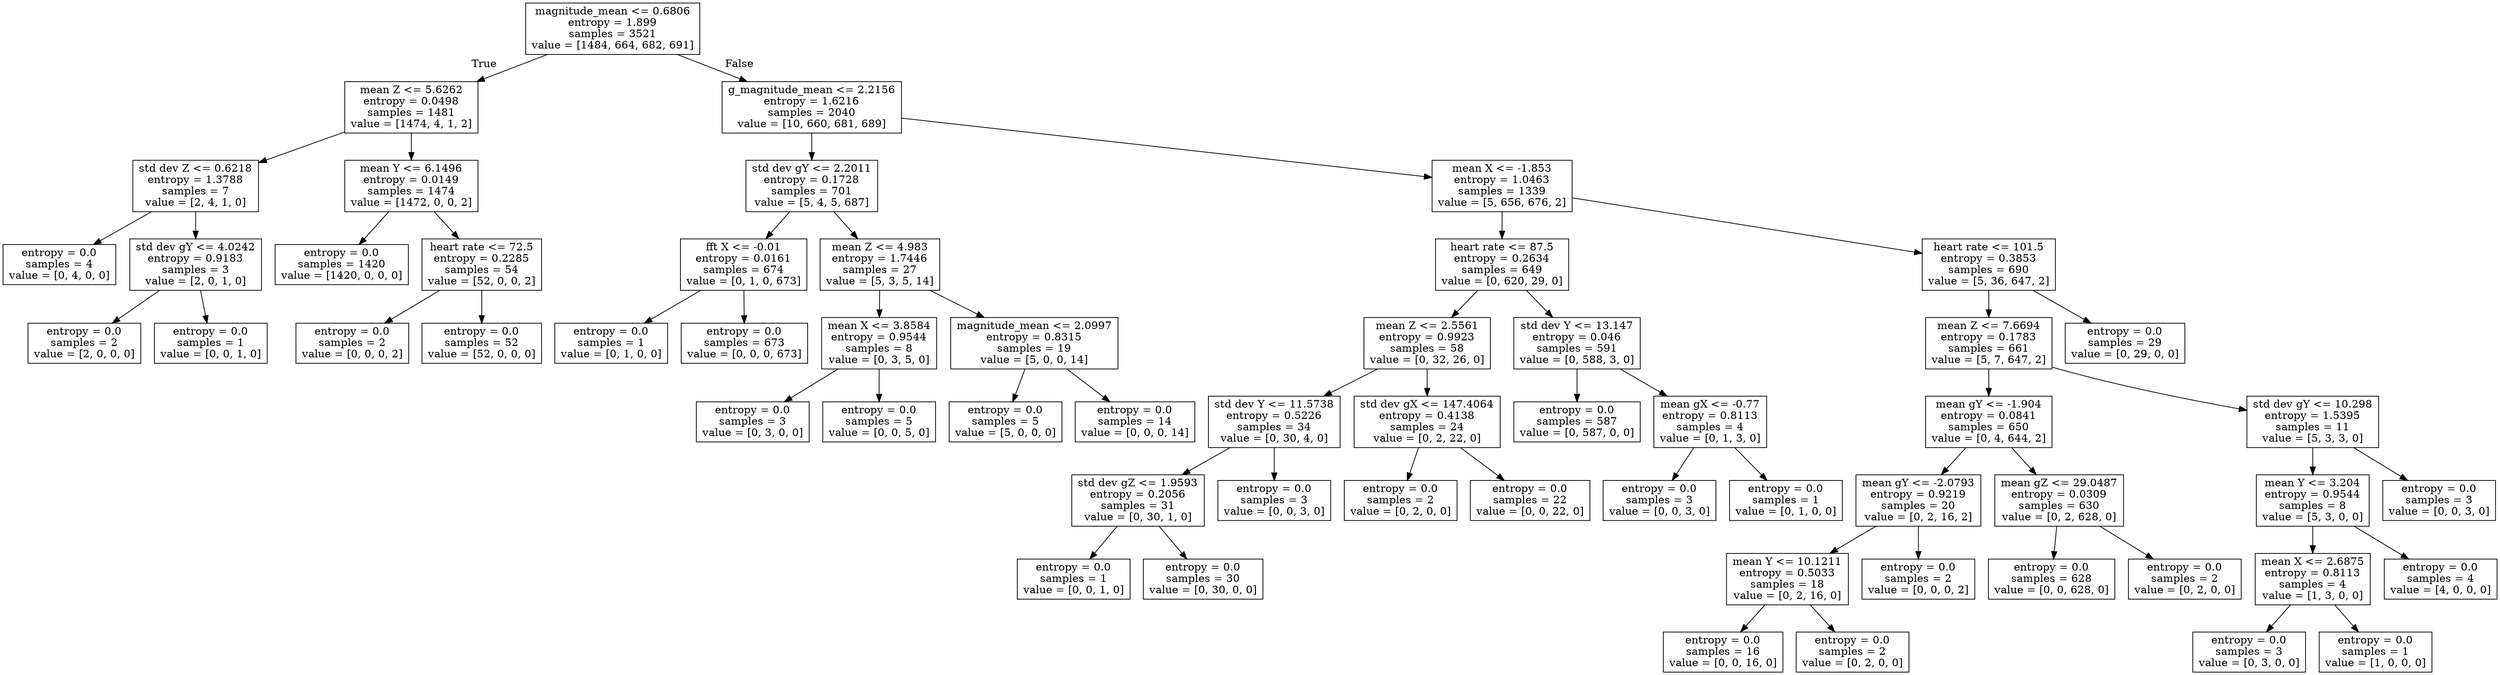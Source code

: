 digraph Tree {
node [shape=box] ;
0 [label="magnitude_mean <= 0.6806\nentropy = 1.899\nsamples = 3521\nvalue = [1484, 664, 682, 691]"] ;
1 [label="mean Z <= 5.6262\nentropy = 0.0498\nsamples = 1481\nvalue = [1474, 4, 1, 2]"] ;
0 -> 1 [labeldistance=2.5, labelangle=45, headlabel="True"] ;
2 [label="std dev Z <= 0.6218\nentropy = 1.3788\nsamples = 7\nvalue = [2, 4, 1, 0]"] ;
1 -> 2 ;
3 [label="entropy = 0.0\nsamples = 4\nvalue = [0, 4, 0, 0]"] ;
2 -> 3 ;
4 [label="std dev gY <= 4.0242\nentropy = 0.9183\nsamples = 3\nvalue = [2, 0, 1, 0]"] ;
2 -> 4 ;
5 [label="entropy = 0.0\nsamples = 2\nvalue = [2, 0, 0, 0]"] ;
4 -> 5 ;
6 [label="entropy = 0.0\nsamples = 1\nvalue = [0, 0, 1, 0]"] ;
4 -> 6 ;
7 [label="mean Y <= 6.1496\nentropy = 0.0149\nsamples = 1474\nvalue = [1472, 0, 0, 2]"] ;
1 -> 7 ;
8 [label="entropy = 0.0\nsamples = 1420\nvalue = [1420, 0, 0, 0]"] ;
7 -> 8 ;
9 [label="heart rate <= 72.5\nentropy = 0.2285\nsamples = 54\nvalue = [52, 0, 0, 2]"] ;
7 -> 9 ;
10 [label="entropy = 0.0\nsamples = 2\nvalue = [0, 0, 0, 2]"] ;
9 -> 10 ;
11 [label="entropy = 0.0\nsamples = 52\nvalue = [52, 0, 0, 0]"] ;
9 -> 11 ;
12 [label="g_magnitude_mean <= 2.2156\nentropy = 1.6216\nsamples = 2040\nvalue = [10, 660, 681, 689]"] ;
0 -> 12 [labeldistance=2.5, labelangle=-45, headlabel="False"] ;
13 [label="std dev gY <= 2.2011\nentropy = 0.1728\nsamples = 701\nvalue = [5, 4, 5, 687]"] ;
12 -> 13 ;
14 [label="fft X <= -0.01\nentropy = 0.0161\nsamples = 674\nvalue = [0, 1, 0, 673]"] ;
13 -> 14 ;
15 [label="entropy = 0.0\nsamples = 1\nvalue = [0, 1, 0, 0]"] ;
14 -> 15 ;
16 [label="entropy = 0.0\nsamples = 673\nvalue = [0, 0, 0, 673]"] ;
14 -> 16 ;
17 [label="mean Z <= 4.983\nentropy = 1.7446\nsamples = 27\nvalue = [5, 3, 5, 14]"] ;
13 -> 17 ;
18 [label="mean X <= 3.8584\nentropy = 0.9544\nsamples = 8\nvalue = [0, 3, 5, 0]"] ;
17 -> 18 ;
19 [label="entropy = 0.0\nsamples = 3\nvalue = [0, 3, 0, 0]"] ;
18 -> 19 ;
20 [label="entropy = 0.0\nsamples = 5\nvalue = [0, 0, 5, 0]"] ;
18 -> 20 ;
21 [label="magnitude_mean <= 2.0997\nentropy = 0.8315\nsamples = 19\nvalue = [5, 0, 0, 14]"] ;
17 -> 21 ;
22 [label="entropy = 0.0\nsamples = 5\nvalue = [5, 0, 0, 0]"] ;
21 -> 22 ;
23 [label="entropy = 0.0\nsamples = 14\nvalue = [0, 0, 0, 14]"] ;
21 -> 23 ;
24 [label="mean X <= -1.853\nentropy = 1.0463\nsamples = 1339\nvalue = [5, 656, 676, 2]"] ;
12 -> 24 ;
25 [label="heart rate <= 87.5\nentropy = 0.2634\nsamples = 649\nvalue = [0, 620, 29, 0]"] ;
24 -> 25 ;
26 [label="mean Z <= 2.5561\nentropy = 0.9923\nsamples = 58\nvalue = [0, 32, 26, 0]"] ;
25 -> 26 ;
27 [label="std dev Y <= 11.5738\nentropy = 0.5226\nsamples = 34\nvalue = [0, 30, 4, 0]"] ;
26 -> 27 ;
28 [label="std dev gZ <= 1.9593\nentropy = 0.2056\nsamples = 31\nvalue = [0, 30, 1, 0]"] ;
27 -> 28 ;
29 [label="entropy = 0.0\nsamples = 1\nvalue = [0, 0, 1, 0]"] ;
28 -> 29 ;
30 [label="entropy = 0.0\nsamples = 30\nvalue = [0, 30, 0, 0]"] ;
28 -> 30 ;
31 [label="entropy = 0.0\nsamples = 3\nvalue = [0, 0, 3, 0]"] ;
27 -> 31 ;
32 [label="std dev gX <= 147.4064\nentropy = 0.4138\nsamples = 24\nvalue = [0, 2, 22, 0]"] ;
26 -> 32 ;
33 [label="entropy = 0.0\nsamples = 2\nvalue = [0, 2, 0, 0]"] ;
32 -> 33 ;
34 [label="entropy = 0.0\nsamples = 22\nvalue = [0, 0, 22, 0]"] ;
32 -> 34 ;
35 [label="std dev Y <= 13.147\nentropy = 0.046\nsamples = 591\nvalue = [0, 588, 3, 0]"] ;
25 -> 35 ;
36 [label="entropy = 0.0\nsamples = 587\nvalue = [0, 587, 0, 0]"] ;
35 -> 36 ;
37 [label="mean gX <= -0.77\nentropy = 0.8113\nsamples = 4\nvalue = [0, 1, 3, 0]"] ;
35 -> 37 ;
38 [label="entropy = 0.0\nsamples = 3\nvalue = [0, 0, 3, 0]"] ;
37 -> 38 ;
39 [label="entropy = 0.0\nsamples = 1\nvalue = [0, 1, 0, 0]"] ;
37 -> 39 ;
40 [label="heart rate <= 101.5\nentropy = 0.3853\nsamples = 690\nvalue = [5, 36, 647, 2]"] ;
24 -> 40 ;
41 [label="mean Z <= 7.6694\nentropy = 0.1783\nsamples = 661\nvalue = [5, 7, 647, 2]"] ;
40 -> 41 ;
42 [label="mean gY <= -1.904\nentropy = 0.0841\nsamples = 650\nvalue = [0, 4, 644, 2]"] ;
41 -> 42 ;
43 [label="mean gY <= -2.0793\nentropy = 0.9219\nsamples = 20\nvalue = [0, 2, 16, 2]"] ;
42 -> 43 ;
44 [label="mean Y <= 10.1211\nentropy = 0.5033\nsamples = 18\nvalue = [0, 2, 16, 0]"] ;
43 -> 44 ;
45 [label="entropy = 0.0\nsamples = 16\nvalue = [0, 0, 16, 0]"] ;
44 -> 45 ;
46 [label="entropy = 0.0\nsamples = 2\nvalue = [0, 2, 0, 0]"] ;
44 -> 46 ;
47 [label="entropy = 0.0\nsamples = 2\nvalue = [0, 0, 0, 2]"] ;
43 -> 47 ;
48 [label="mean gZ <= 29.0487\nentropy = 0.0309\nsamples = 630\nvalue = [0, 2, 628, 0]"] ;
42 -> 48 ;
49 [label="entropy = 0.0\nsamples = 628\nvalue = [0, 0, 628, 0]"] ;
48 -> 49 ;
50 [label="entropy = 0.0\nsamples = 2\nvalue = [0, 2, 0, 0]"] ;
48 -> 50 ;
51 [label="std dev gY <= 10.298\nentropy = 1.5395\nsamples = 11\nvalue = [5, 3, 3, 0]"] ;
41 -> 51 ;
52 [label="mean Y <= 3.204\nentropy = 0.9544\nsamples = 8\nvalue = [5, 3, 0, 0]"] ;
51 -> 52 ;
53 [label="mean X <= 2.6875\nentropy = 0.8113\nsamples = 4\nvalue = [1, 3, 0, 0]"] ;
52 -> 53 ;
54 [label="entropy = 0.0\nsamples = 3\nvalue = [0, 3, 0, 0]"] ;
53 -> 54 ;
55 [label="entropy = 0.0\nsamples = 1\nvalue = [1, 0, 0, 0]"] ;
53 -> 55 ;
56 [label="entropy = 0.0\nsamples = 4\nvalue = [4, 0, 0, 0]"] ;
52 -> 56 ;
57 [label="entropy = 0.0\nsamples = 3\nvalue = [0, 0, 3, 0]"] ;
51 -> 57 ;
58 [label="entropy = 0.0\nsamples = 29\nvalue = [0, 29, 0, 0]"] ;
40 -> 58 ;
}